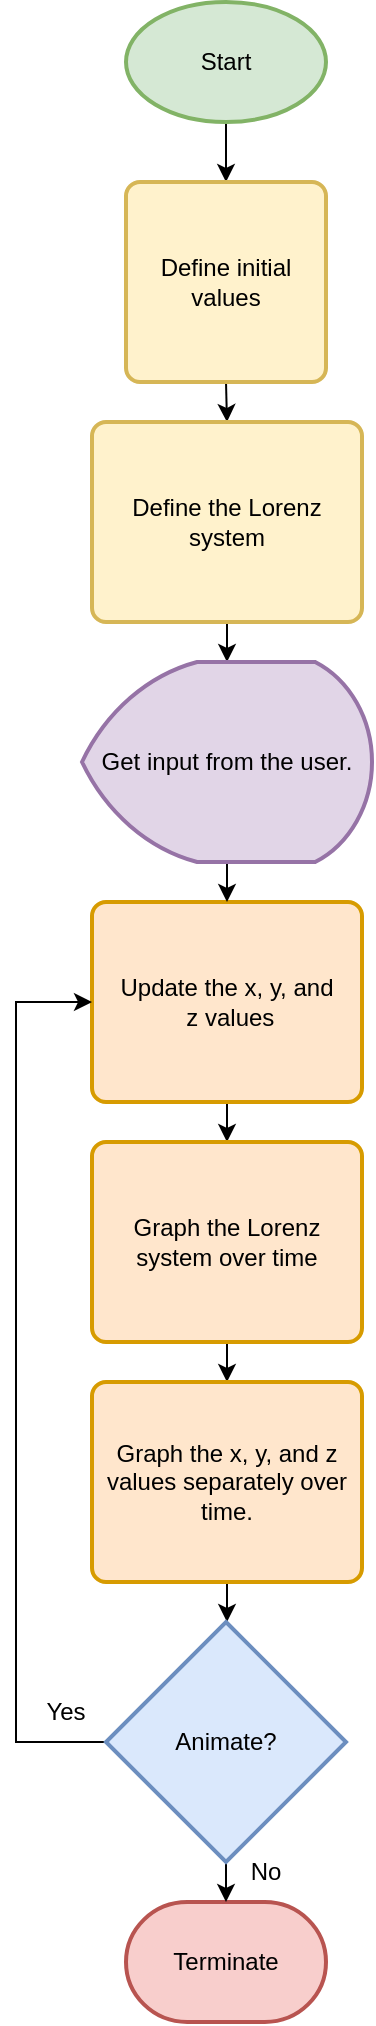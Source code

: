 <mxfile version="15.7.3" type="device"><diagram id="Qv6IlnXAiaco1tt0gsH4" name="Page-1"><mxGraphModel dx="1038" dy="641" grid="1" gridSize="10" guides="1" tooltips="1" connect="1" arrows="1" fold="1" page="1" pageScale="1" pageWidth="850" pageHeight="1100" math="0" shadow="0"><root><mxCell id="0"/><mxCell id="1" parent="0"/><mxCell id="JYjIXHIQU9UIzjME1At3-3" style="edgeStyle=orthogonalEdgeStyle;rounded=0;orthogonalLoop=1;jettySize=auto;html=1;exitX=0.5;exitY=1;exitDx=0;exitDy=0;exitPerimeter=0;entryX=0.5;entryY=0;entryDx=0;entryDy=0;" parent="1" source="JYjIXHIQU9UIzjME1At3-1" target="JYjIXHIQU9UIzjME1At3-2" edge="1"><mxGeometry relative="1" as="geometry"/></mxCell><mxCell id="JYjIXHIQU9UIzjME1At3-1" value="Start" style="strokeWidth=2;html=1;shape=mxgraph.flowchart.start_1;whiteSpace=wrap;fillColor=#d5e8d4;strokeColor=#82b366;" parent="1" vertex="1"><mxGeometry x="375" y="40" width="100" height="60" as="geometry"/></mxCell><mxCell id="JYjIXHIQU9UIzjME1At3-14" style="edgeStyle=orthogonalEdgeStyle;rounded=0;orthogonalLoop=1;jettySize=auto;html=1;exitX=0.5;exitY=1;exitDx=0;exitDy=0;entryX=0.5;entryY=0;entryDx=0;entryDy=0;" parent="1" source="JYjIXHIQU9UIzjME1At3-2" edge="1"><mxGeometry relative="1" as="geometry"><mxPoint x="425.5" y="250" as="targetPoint"/></mxGeometry></mxCell><mxCell id="JYjIXHIQU9UIzjME1At3-2" value="Define initial values" style="rounded=1;whiteSpace=wrap;html=1;absoluteArcSize=1;arcSize=14;strokeWidth=2;fillColor=#fff2cc;strokeColor=#d6b656;" parent="1" vertex="1"><mxGeometry x="375" y="130" width="100" height="100" as="geometry"/></mxCell><mxCell id="JYjIXHIQU9UIzjME1At3-21" style="edgeStyle=orthogonalEdgeStyle;rounded=0;orthogonalLoop=1;jettySize=auto;html=1;exitX=0.5;exitY=1;exitDx=0;exitDy=0;entryX=0.5;entryY=0;entryDx=0;entryDy=0;entryPerimeter=0;" parent="1" source="JYjIXHIQU9UIzjME1At3-4" target="JYjIXHIQU9UIzjME1At3-20" edge="1"><mxGeometry relative="1" as="geometry"/></mxCell><mxCell id="JYjIXHIQU9UIzjME1At3-4" value="Define the Lorenz system" style="rounded=1;whiteSpace=wrap;html=1;absoluteArcSize=1;arcSize=14;strokeWidth=2;fillColor=#fff2cc;strokeColor=#d6b656;" parent="1" vertex="1"><mxGeometry x="358" y="250" width="135" height="100" as="geometry"/></mxCell><mxCell id="JYjIXHIQU9UIzjME1At3-10" style="edgeStyle=orthogonalEdgeStyle;rounded=0;orthogonalLoop=1;jettySize=auto;html=1;exitX=0.5;exitY=1;exitDx=0;exitDy=0;entryX=0.5;entryY=0;entryDx=0;entryDy=0;" parent="1" source="JYjIXHIQU9UIzjME1At3-6" target="JYjIXHIQU9UIzjME1At3-8" edge="1"><mxGeometry relative="1" as="geometry"/></mxCell><mxCell id="JYjIXHIQU9UIzjME1At3-6" value="Update the x, y, and&lt;br&gt;&amp;nbsp;z values" style="rounded=1;whiteSpace=wrap;html=1;absoluteArcSize=1;arcSize=14;strokeWidth=2;fillColor=#ffe6cc;strokeColor=#d79b00;" parent="1" vertex="1"><mxGeometry x="358" y="490" width="135" height="100" as="geometry"/></mxCell><mxCell id="JYjIXHIQU9UIzjME1At3-11" style="edgeStyle=orthogonalEdgeStyle;rounded=0;orthogonalLoop=1;jettySize=auto;html=1;exitX=0.5;exitY=1;exitDx=0;exitDy=0;entryX=0.5;entryY=0;entryDx=0;entryDy=0;" parent="1" source="JYjIXHIQU9UIzjME1At3-8" target="JYjIXHIQU9UIzjME1At3-9" edge="1"><mxGeometry relative="1" as="geometry"/></mxCell><mxCell id="JYjIXHIQU9UIzjME1At3-8" value="Graph the Lorenz system over time" style="rounded=1;whiteSpace=wrap;html=1;absoluteArcSize=1;arcSize=14;strokeWidth=2;fillColor=#ffe6cc;strokeColor=#d79b00;" parent="1" vertex="1"><mxGeometry x="358" y="610" width="135" height="100" as="geometry"/></mxCell><mxCell id="JYjIXHIQU9UIzjME1At3-16" style="edgeStyle=orthogonalEdgeStyle;rounded=0;orthogonalLoop=1;jettySize=auto;html=1;exitX=0.5;exitY=1;exitDx=0;exitDy=0;entryX=0.5;entryY=0;entryDx=0;entryDy=0;" parent="1" source="JYjIXHIQU9UIzjME1At3-9" edge="1"><mxGeometry relative="1" as="geometry"><mxPoint x="425.5" y="850" as="targetPoint"/></mxGeometry></mxCell><mxCell id="JYjIXHIQU9UIzjME1At3-9" value="Graph the x, y, and z values separately over time." style="rounded=1;whiteSpace=wrap;html=1;absoluteArcSize=1;arcSize=14;strokeWidth=2;fillColor=#ffe6cc;strokeColor=#d79b00;" parent="1" vertex="1"><mxGeometry x="358" y="730" width="135" height="100" as="geometry"/></mxCell><mxCell id="JYjIXHIQU9UIzjME1At3-17" value="Terminate" style="strokeWidth=2;html=1;shape=mxgraph.flowchart.terminator;whiteSpace=wrap;fillColor=#f8cecc;strokeColor=#b85450;" parent="1" vertex="1"><mxGeometry x="375" y="990" width="100" height="60" as="geometry"/></mxCell><mxCell id="JYjIXHIQU9UIzjME1At3-22" style="edgeStyle=orthogonalEdgeStyle;rounded=0;orthogonalLoop=1;jettySize=auto;html=1;exitX=0.5;exitY=1;exitDx=0;exitDy=0;exitPerimeter=0;entryX=0.5;entryY=0;entryDx=0;entryDy=0;" parent="1" source="JYjIXHIQU9UIzjME1At3-20" target="JYjIXHIQU9UIzjME1At3-6" edge="1"><mxGeometry relative="1" as="geometry"/></mxCell><mxCell id="JYjIXHIQU9UIzjME1At3-20" value="Get input from the user." style="strokeWidth=2;html=1;shape=mxgraph.flowchart.display;whiteSpace=wrap;fillColor=#e1d5e7;strokeColor=#9673a6;" parent="1" vertex="1"><mxGeometry x="353" y="370" width="145" height="100" as="geometry"/></mxCell><mxCell id="JYjIXHIQU9UIzjME1At3-24" style="edgeStyle=orthogonalEdgeStyle;rounded=0;orthogonalLoop=1;jettySize=auto;html=1;exitX=0.5;exitY=1;exitDx=0;exitDy=0;exitPerimeter=0;entryX=0.5;entryY=0;entryDx=0;entryDy=0;entryPerimeter=0;" parent="1" source="JYjIXHIQU9UIzjME1At3-23" target="JYjIXHIQU9UIzjME1At3-17" edge="1"><mxGeometry relative="1" as="geometry"/></mxCell><mxCell id="JYjIXHIQU9UIzjME1At3-25" style="edgeStyle=orthogonalEdgeStyle;rounded=0;orthogonalLoop=1;jettySize=auto;html=1;exitX=0;exitY=0.5;exitDx=0;exitDy=0;exitPerimeter=0;entryX=0;entryY=0.5;entryDx=0;entryDy=0;" parent="1" source="JYjIXHIQU9UIzjME1At3-23" target="JYjIXHIQU9UIzjME1At3-6" edge="1"><mxGeometry relative="1" as="geometry"><Array as="points"><mxPoint x="320" y="910"/><mxPoint x="320" y="540"/></Array></mxGeometry></mxCell><mxCell id="JYjIXHIQU9UIzjME1At3-23" value="Animate?" style="strokeWidth=2;html=1;shape=mxgraph.flowchart.decision;whiteSpace=wrap;fillColor=#dae8fc;strokeColor=#6c8ebf;" parent="1" vertex="1"><mxGeometry x="365" y="850" width="120" height="120" as="geometry"/></mxCell><mxCell id="JYjIXHIQU9UIzjME1At3-26" value="Yes" style="text;html=1;strokeColor=none;fillColor=none;align=center;verticalAlign=middle;whiteSpace=wrap;rounded=0;" parent="1" vertex="1"><mxGeometry x="315" y="880" width="60" height="30" as="geometry"/></mxCell><mxCell id="JYjIXHIQU9UIzjME1At3-27" value="No" style="text;html=1;strokeColor=none;fillColor=none;align=center;verticalAlign=middle;whiteSpace=wrap;rounded=0;" parent="1" vertex="1"><mxGeometry x="415" y="960" width="60" height="30" as="geometry"/></mxCell></root></mxGraphModel></diagram></mxfile>